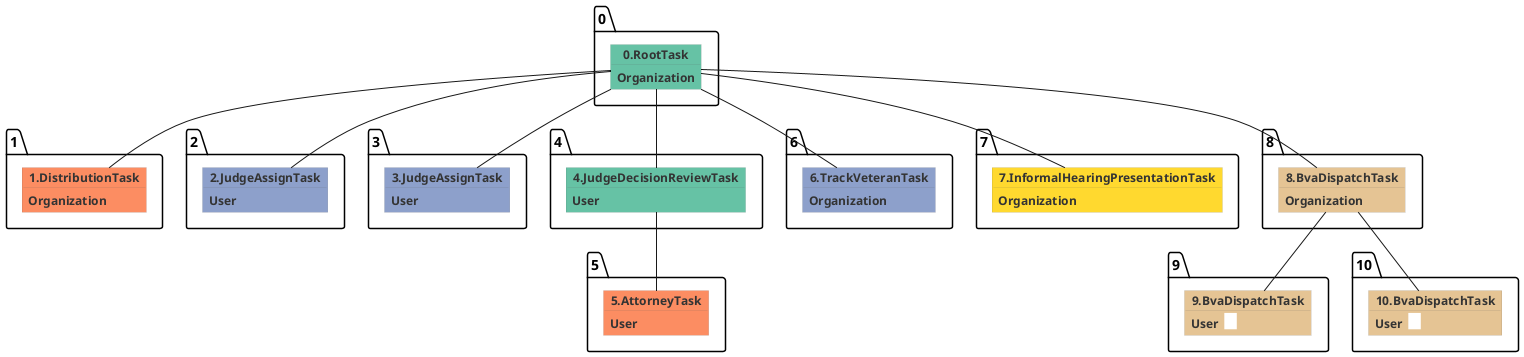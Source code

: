@startuml
skinparam {
  ObjectBorderColor #555
  ObjectBorderThickness 0
  ObjectFontStyle bold
  ObjectFontSize 14
  ObjectAttributeFontColor #333
  ObjectAttributeFontSize 12
}
  object 0.RootTask #66c2a5 {
Organization
}
  object 1.DistributionTask #fc8d62 {
Organization
}
  object 2.JudgeAssignTask #8da0cb {
User
}
  object 3.JudgeAssignTask #8da0cb {
User
}
  object 4.JudgeDecisionReviewTask #66c2a5 {
User
}
  object 5.AttorneyTask #fc8d62 {
User
}
  object 6.TrackVeteranTask #8da0cb {
Organization
}
  object 7.InformalHearingPresentationTask #ffd92f {
Organization
}
  object 8.BvaDispatchTask #e5c494 {
Organization
}
  object 9.BvaDispatchTask #e5c494 {
User  <back:white>    </back>
}
  object 10.BvaDispatchTask #e5c494 {
User  <back:white>    </back>
}
0.RootTask -- 1.DistributionTask
0.RootTask -- 2.JudgeAssignTask
0.RootTask -- 3.JudgeAssignTask
0.RootTask -- 4.JudgeDecisionReviewTask
4.JudgeDecisionReviewTask -- 5.AttorneyTask
0.RootTask -- 6.TrackVeteranTask
0.RootTask -- 7.InformalHearingPresentationTask
0.RootTask -- 8.BvaDispatchTask
8.BvaDispatchTask -- 9.BvaDispatchTask
8.BvaDispatchTask -- 10.BvaDispatchTask
@enduml
